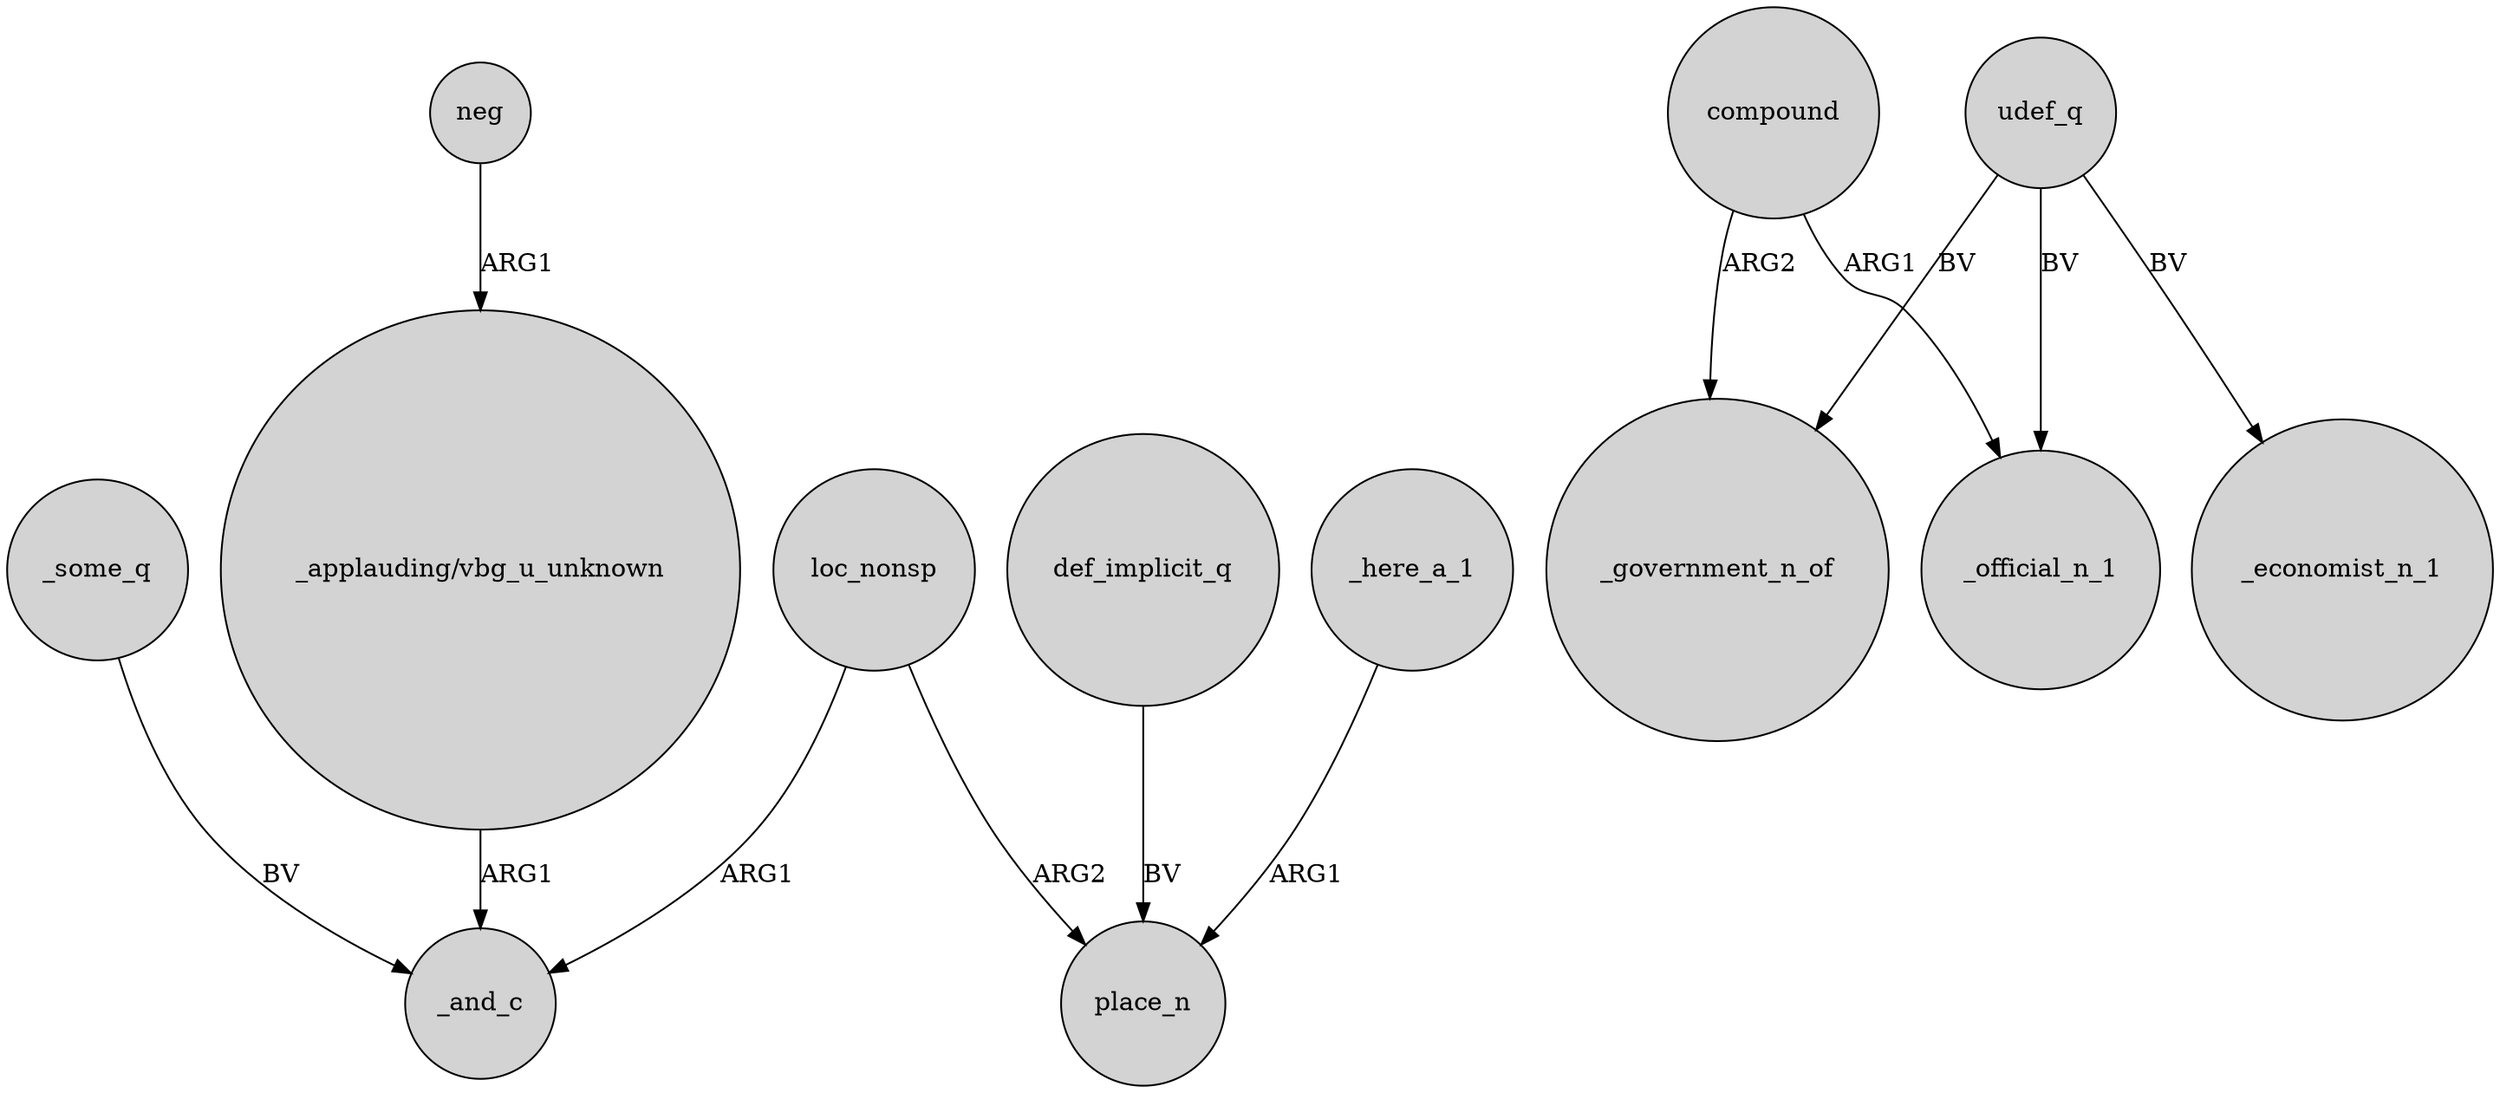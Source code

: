 digraph {
	node [shape=circle style=filled]
	loc_nonsp -> _and_c [label=ARG1]
	compound -> _official_n_1 [label=ARG1]
	loc_nonsp -> place_n [label=ARG2]
	def_implicit_q -> place_n [label=BV]
	_here_a_1 -> place_n [label=ARG1]
	udef_q -> _official_n_1 [label=BV]
	udef_q -> _economist_n_1 [label=BV]
	neg -> "_applauding/vbg_u_unknown" [label=ARG1]
	compound -> _government_n_of [label=ARG2]
	udef_q -> _government_n_of [label=BV]
	"_applauding/vbg_u_unknown" -> _and_c [label=ARG1]
	_some_q -> _and_c [label=BV]
}
